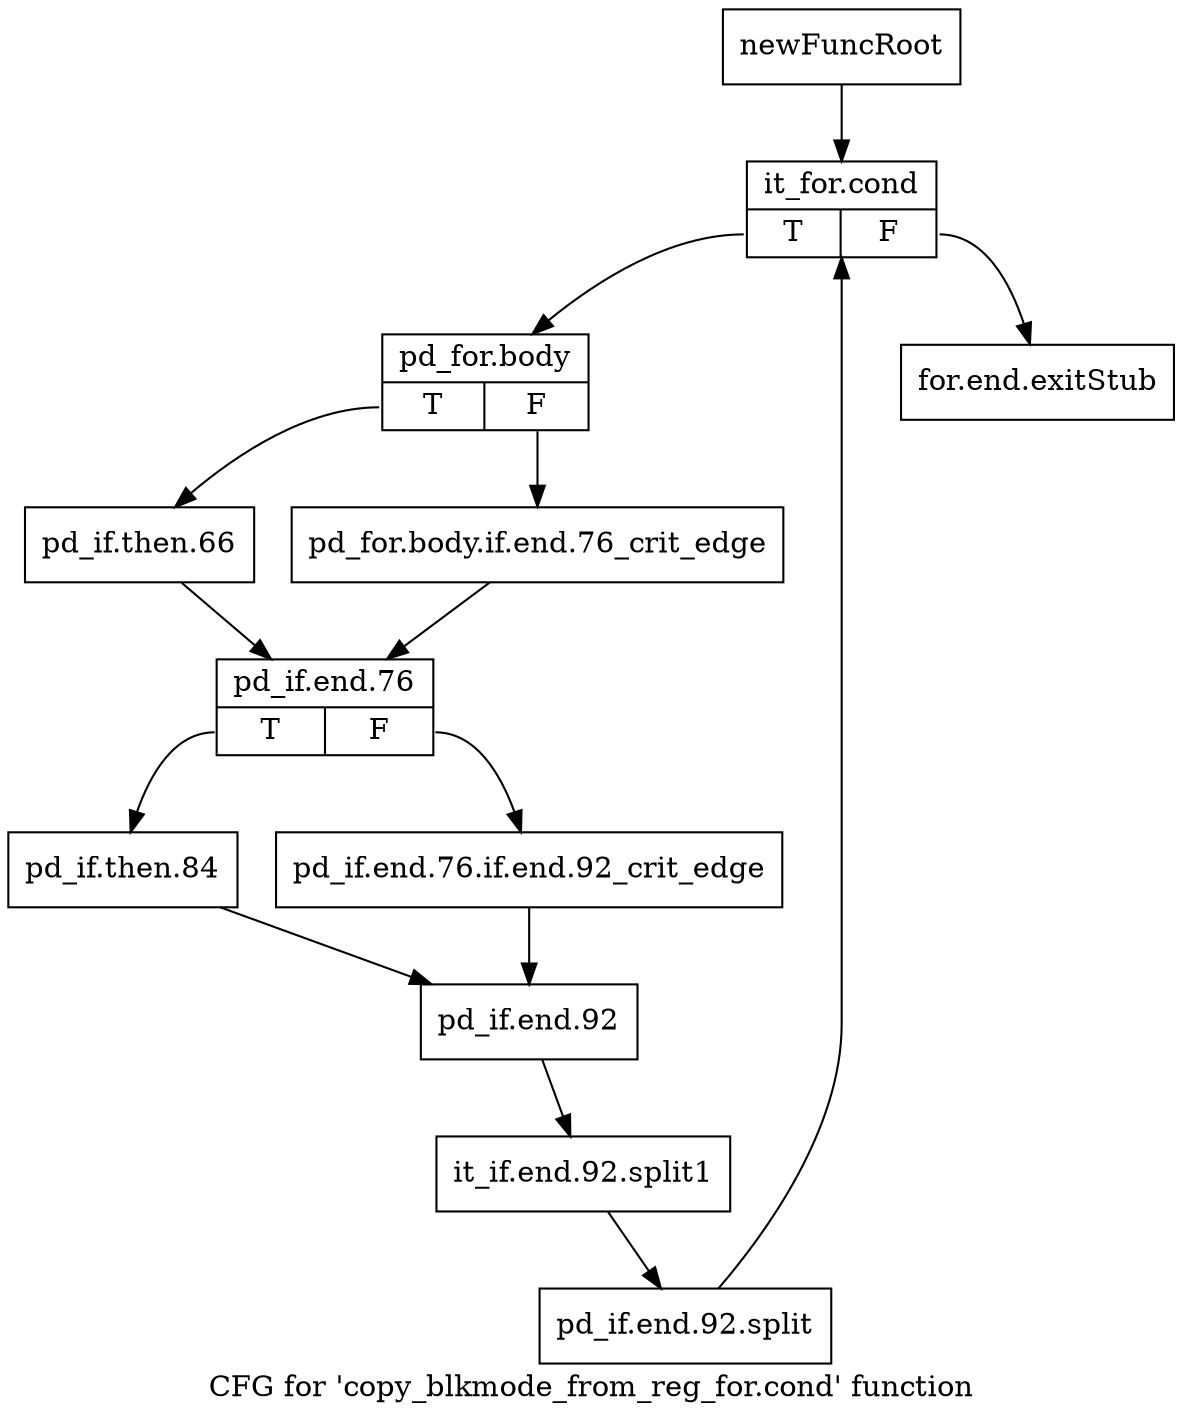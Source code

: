 digraph "CFG for 'copy_blkmode_from_reg_for.cond' function" {
	label="CFG for 'copy_blkmode_from_reg_for.cond' function";

	Node0xad77f40 [shape=record,label="{newFuncRoot}"];
	Node0xad77f40 -> Node0xad77fe0;
	Node0xad77f90 [shape=record,label="{for.end.exitStub}"];
	Node0xad77fe0 [shape=record,label="{it_for.cond|{<s0>T|<s1>F}}"];
	Node0xad77fe0:s0 -> Node0xad78030;
	Node0xad77fe0:s1 -> Node0xad77f90;
	Node0xad78030 [shape=record,label="{pd_for.body|{<s0>T|<s1>F}}"];
	Node0xad78030:s0 -> Node0xad780d0;
	Node0xad78030:s1 -> Node0xad78080;
	Node0xad78080 [shape=record,label="{pd_for.body.if.end.76_crit_edge}"];
	Node0xad78080 -> Node0xad78120;
	Node0xad780d0 [shape=record,label="{pd_if.then.66}"];
	Node0xad780d0 -> Node0xad78120;
	Node0xad78120 [shape=record,label="{pd_if.end.76|{<s0>T|<s1>F}}"];
	Node0xad78120:s0 -> Node0xad781c0;
	Node0xad78120:s1 -> Node0xad78170;
	Node0xad78170 [shape=record,label="{pd_if.end.76.if.end.92_crit_edge}"];
	Node0xad78170 -> Node0xad78210;
	Node0xad781c0 [shape=record,label="{pd_if.then.84}"];
	Node0xad781c0 -> Node0xad78210;
	Node0xad78210 [shape=record,label="{pd_if.end.92}"];
	Node0xad78210 -> Node0xdc51740;
	Node0xdc51740 [shape=record,label="{it_if.end.92.split1}"];
	Node0xdc51740 -> Node0xf521680;
	Node0xf521680 [shape=record,label="{pd_if.end.92.split}"];
	Node0xf521680 -> Node0xad77fe0;
}
